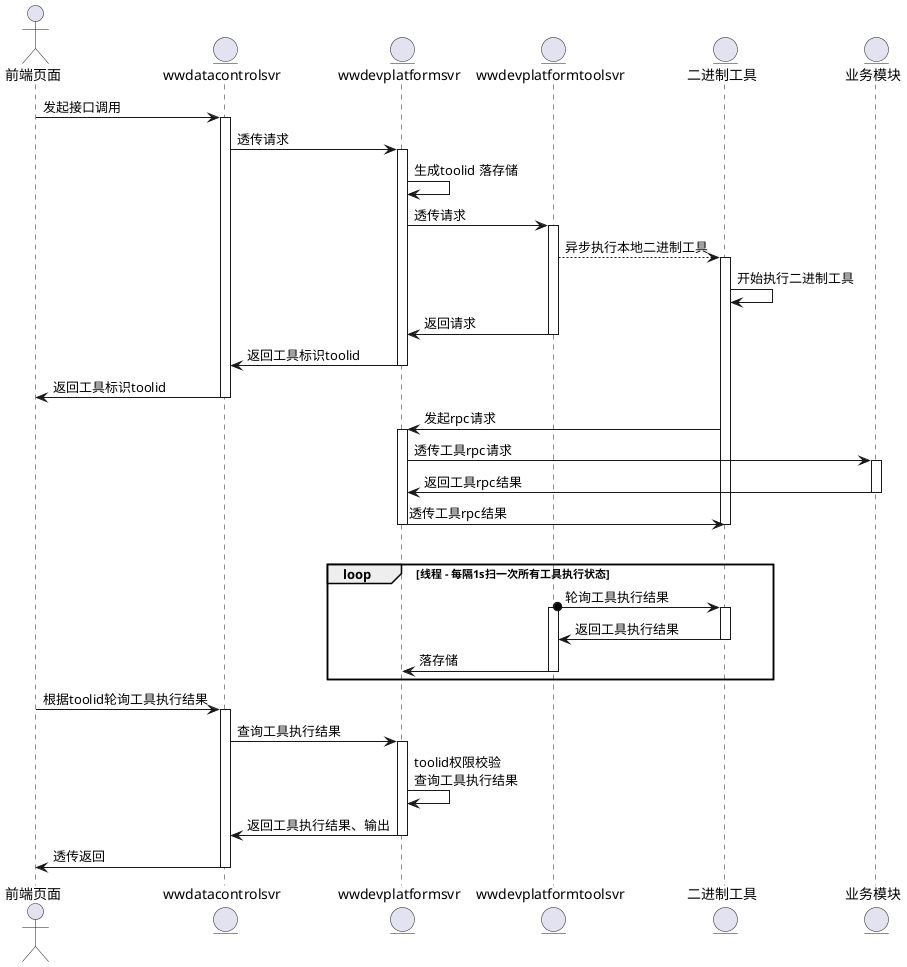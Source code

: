 @startuml dev

actor 前端页面 as user
entity wwdatacontrolsvr as datasvr
entity wwdevplatformsvr as devsvr
entity wwdevplatformtoolsvr as toolsvr
entity 二进制工具 as bintool
entity 业务模块 as thirdsvr

' 发起请求
user -> datasvr ++ : 发起接口调用
datasvr -> devsvr ++ : 透传请求
devsvr -> devsvr : 生成toolid 落存储
devsvr -> toolsvr ++ : 透传请求
toolsvr --> bintool ++ : 异步执行本地二进制工具
bintool -> bintool : 开始执行二进制工具

devsvr <- toolsvr -- : 返回请求
datasvr <- devsvr -- : 返回工具标识toolid
user <- datasvr -- : 返回工具标识toolid

' rpc调用
bintool -> devsvr ++ : 发起rpc请求
devsvr -> thirdsvr ++ : 透传工具rpc请求
thirdsvr -> devsvr -- : 返回工具rpc结果
devsvr -> bintool --: 透传工具rpc结果
deactivate devsvr
deactivate bintool

|||

' 线程轮询结果
loop 线程 - 每隔1s扫一次所有工具执行状态
    toolsvr o-> bintool ++ : 轮询工具执行结果
    activate toolsvr
    toolsvr <- bintool -- : 返回工具执行结果
    toolsvr -> devsvr : 落存储
    deactivate toolsvr
end

' 查询结果
user -> datasvr ++ : 根据toolid轮询工具执行结果
datasvr -> devsvr ++ : 查询工具执行结果
devsvr -> devsvr : toolid权限校验\n查询工具执行结果

datasvr <- devsvr -- : 返回工具执行结果、输出
user <- datasvr -- : 透传返回

@enduml